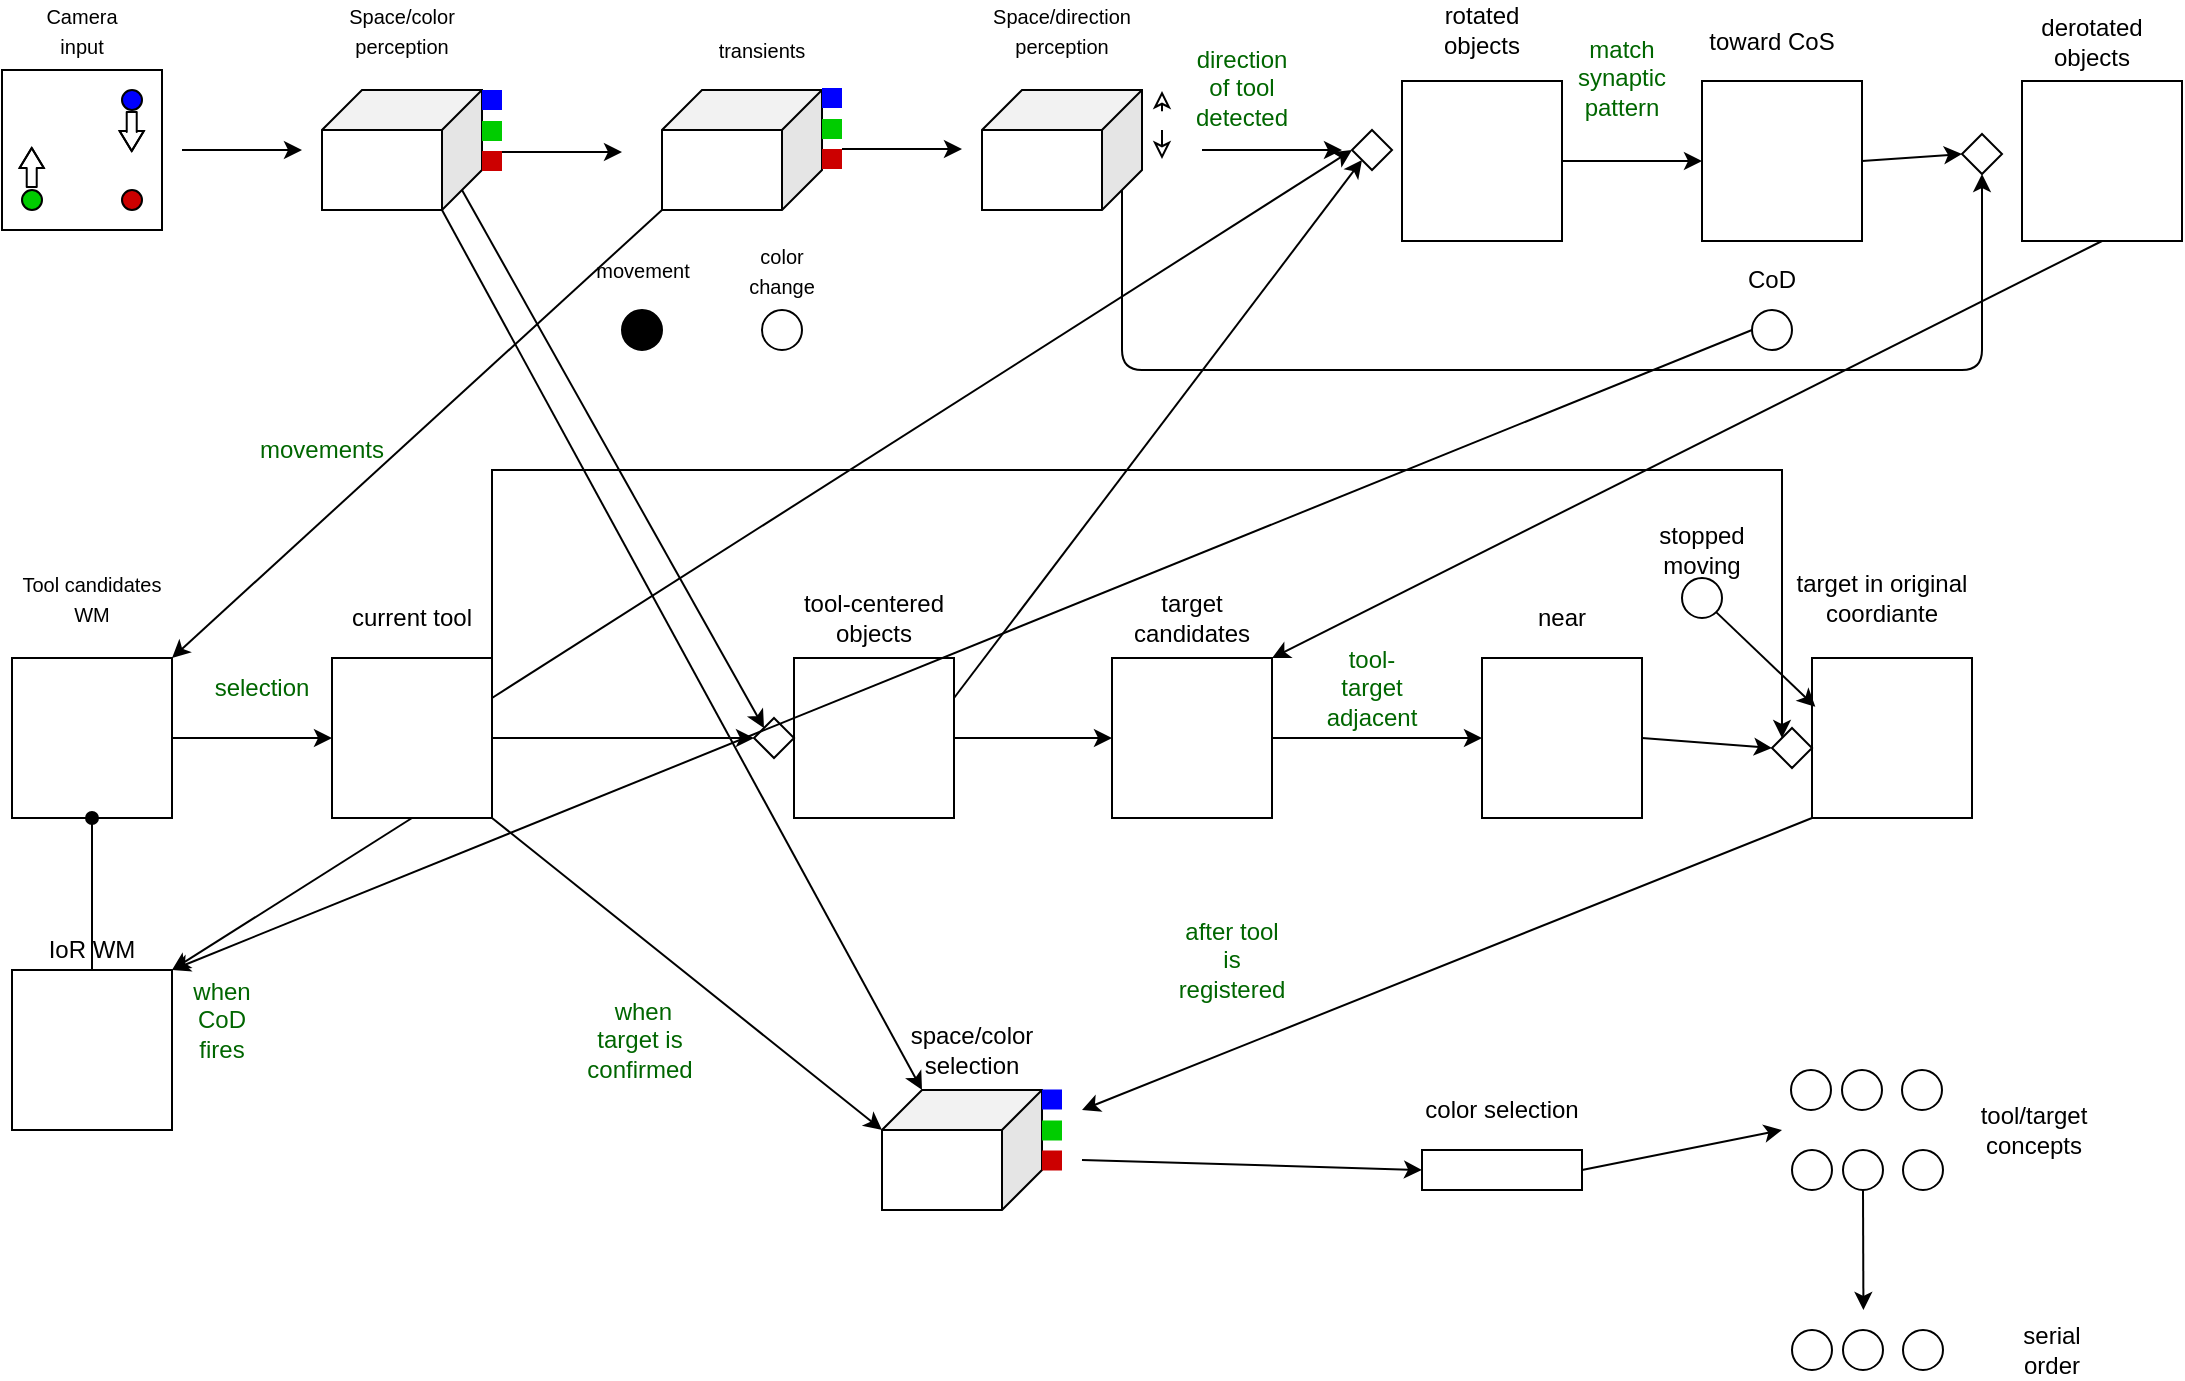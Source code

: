 <mxfile version="15.2.9" type="device"><diagram id="kGm0Wzl591T-LbFNVR5m" name="Page-1"><mxGraphModel dx="939" dy="487" grid="1" gridSize="10" guides="1" tooltips="1" connect="1" arrows="1" fold="1" page="1" pageScale="1" pageWidth="1169" pageHeight="827" math="0" shadow="0"><root><mxCell id="0"/><mxCell id="1" parent="0"/><mxCell id="59VaYfTnH777uR1lZ6-N-1" value="" style="whiteSpace=wrap;html=1;aspect=fixed;" vertex="1" parent="1"><mxGeometry x="30" y="40" width="80" height="80" as="geometry"/></mxCell><mxCell id="59VaYfTnH777uR1lZ6-N-9" value="" style="ellipse;fillColor=#CC0000;strokeColor=#000000;" vertex="1" parent="1"><mxGeometry x="90" y="100" width="10" height="10" as="geometry"/></mxCell><mxCell id="59VaYfTnH777uR1lZ6-N-10" value="" style="ellipse;fillColor=#00CC00;strokeColor=#000000;" vertex="1" parent="1"><mxGeometry x="40" y="100" width="10" height="10" as="geometry"/></mxCell><mxCell id="59VaYfTnH777uR1lZ6-N-11" value="" style="ellipse;fillColor=#0000FF;strokeColor=#000000;" vertex="1" parent="1"><mxGeometry x="90" y="50" width="10" height="10" as="geometry"/></mxCell><mxCell id="59VaYfTnH777uR1lZ6-N-12" value="&lt;font style=&quot;font-size: 10px&quot;&gt;Camera input&lt;/font&gt;" style="text;html=1;strokeColor=none;fillColor=none;align=center;verticalAlign=middle;whiteSpace=wrap;rounded=0;" vertex="1" parent="1"><mxGeometry x="50" y="10" width="40" height="20" as="geometry"/></mxCell><mxCell id="59VaYfTnH777uR1lZ6-N-129" style="edgeStyle=none;rounded=0;orthogonalLoop=1;jettySize=auto;html=1;exitX=0;exitY=0;exitDx=20;exitDy=60;exitPerimeter=0;entryX=0;entryY=0;entryDx=60;entryDy=0;entryPerimeter=0;endArrow=classic;endFill=1;" edge="1" parent="1" source="59VaYfTnH777uR1lZ6-N-15" target="59VaYfTnH777uR1lZ6-N-114"><mxGeometry relative="1" as="geometry"/></mxCell><mxCell id="59VaYfTnH777uR1lZ6-N-151" style="edgeStyle=none;rounded=0;orthogonalLoop=1;jettySize=auto;html=1;exitX=0;exitY=0;exitDx=10;exitDy=50;exitPerimeter=0;entryX=0;entryY=0;entryDx=0;entryDy=0;endArrow=classic;endFill=1;" edge="1" parent="1" source="59VaYfTnH777uR1lZ6-N-15" target="59VaYfTnH777uR1lZ6-N-148"><mxGeometry relative="1" as="geometry"/></mxCell><object label="" id="59VaYfTnH777uR1lZ6-N-15"><mxCell style="shape=cube;whiteSpace=wrap;html=1;boundedLbl=1;backgroundOutline=1;darkOpacity=0.05;darkOpacity2=0.1;fillColor=none;flipH=1;" vertex="1" parent="1"><mxGeometry x="190" y="50" width="80" height="60" as="geometry"/></mxCell></object><mxCell id="59VaYfTnH777uR1lZ6-N-17" value="" style="shape=image;html=1;verticalAlign=top;verticalLabelPosition=bottom;labelBackgroundColor=#ffffff;imageAspect=0;aspect=fixed;image=https://cdn1.iconfinder.com/data/icons/feather-2/24/x-128.png;fillColor=none;" vertex="1" parent="1"><mxGeometry x="250" y="50.5" width="9" height="9" as="geometry"/></mxCell><mxCell id="59VaYfTnH777uR1lZ6-N-18" value="" style="shape=image;html=1;verticalAlign=top;verticalLabelPosition=bottom;labelBackgroundColor=#ffffff;imageAspect=0;aspect=fixed;image=https://cdn1.iconfinder.com/data/icons/feather-2/24/x-128.png;fillColor=none;" vertex="1" parent="1"><mxGeometry x="250" y="91" width="9" height="9" as="geometry"/></mxCell><mxCell id="59VaYfTnH777uR1lZ6-N-19" value="" style="shape=image;html=1;verticalAlign=top;verticalLabelPosition=bottom;labelBackgroundColor=#ffffff;imageAspect=0;aspect=fixed;image=https://cdn1.iconfinder.com/data/icons/feather-2/24/x-128.png;fillColor=none;" vertex="1" parent="1"><mxGeometry x="190" y="81" width="9" height="9" as="geometry"/></mxCell><mxCell id="59VaYfTnH777uR1lZ6-N-20" value="&lt;div&gt;&lt;font style=&quot;font-size: 10px&quot;&gt;Space/color&lt;/font&gt;&lt;/div&gt;&lt;div&gt;&lt;font style=&quot;font-size: 10px&quot;&gt;perception&lt;br&gt;&lt;/font&gt;&lt;/div&gt;" style="text;html=1;strokeColor=none;fillColor=none;align=center;verticalAlign=middle;whiteSpace=wrap;rounded=0;" vertex="1" parent="1"><mxGeometry x="210" y="10" width="40" height="20" as="geometry"/></mxCell><mxCell id="59VaYfTnH777uR1lZ6-N-21" value="" style="endArrow=classic;html=1;" edge="1" parent="1"><mxGeometry width="50" height="50" relative="1" as="geometry"><mxPoint x="120" y="80" as="sourcePoint"/><mxPoint x="180" y="80" as="targetPoint"/></mxGeometry></mxCell><mxCell id="59VaYfTnH777uR1lZ6-N-22" value="" style="endArrow=classic;html=1;" edge="1" parent="1"><mxGeometry width="50" height="50" relative="1" as="geometry"><mxPoint x="280" y="81" as="sourcePoint"/><mxPoint x="340" y="81" as="targetPoint"/></mxGeometry></mxCell><object label="" id="59VaYfTnH777uR1lZ6-N-23"><mxCell style="shape=cube;whiteSpace=wrap;html=1;boundedLbl=1;backgroundOutline=1;darkOpacity=0.05;darkOpacity2=0.1;fillColor=none;flipH=1;" vertex="1" parent="1"><mxGeometry x="360" y="50" width="80" height="60" as="geometry"/></mxCell></object><mxCell id="59VaYfTnH777uR1lZ6-N-24" value="&lt;font style=&quot;font-size: 10px&quot;&gt;transients&lt;/font&gt;" style="text;html=1;strokeColor=none;fillColor=none;align=center;verticalAlign=middle;whiteSpace=wrap;rounded=0;" vertex="1" parent="1"><mxGeometry x="390" y="20" width="40" height="20" as="geometry"/></mxCell><mxCell id="59VaYfTnH777uR1lZ6-N-28" value="" style="shape=flexArrow;endArrow=classic;html=1;endWidth=6.111;endSize=2.983;width=5;" edge="1" parent="1"><mxGeometry width="50" height="50" relative="1" as="geometry"><mxPoint x="44.86" y="99" as="sourcePoint"/><mxPoint x="44.86" y="78.5" as="targetPoint"/><Array as="points"><mxPoint x="44.86" y="89"/></Array></mxGeometry></mxCell><mxCell id="59VaYfTnH777uR1lZ6-N-29" value="" style="shape=flexArrow;endArrow=classic;html=1;endWidth=6.111;endSize=2.983;width=5;" edge="1" parent="1"><mxGeometry width="50" height="50" relative="1" as="geometry"><mxPoint x="94.86" y="60.5" as="sourcePoint"/><mxPoint x="94.86" y="81.0" as="targetPoint"/><Array as="points"><mxPoint x="94.86" y="71"/></Array></mxGeometry></mxCell><mxCell id="59VaYfTnH777uR1lZ6-N-30" value="" style="shape=image;html=1;verticalAlign=top;verticalLabelPosition=bottom;labelBackgroundColor=#ffffff;imageAspect=0;aspect=fixed;image=https://cdn1.iconfinder.com/data/icons/feather-2/24/x-128.png;fillColor=none;" vertex="1" parent="1"><mxGeometry x="421" y="50" width="9" height="9" as="geometry"/></mxCell><mxCell id="59VaYfTnH777uR1lZ6-N-31" value="" style="shape=image;html=1;verticalAlign=top;verticalLabelPosition=bottom;labelBackgroundColor=#ffffff;imageAspect=0;aspect=fixed;image=https://cdn1.iconfinder.com/data/icons/feather-2/24/x-128.png;fillColor=none;" vertex="1" parent="1"><mxGeometry x="360" y="81" width="9" height="9" as="geometry"/></mxCell><mxCell id="59VaYfTnH777uR1lZ6-N-32" value="" style="ellipse;whiteSpace=wrap;html=1;aspect=fixed;fillColor=#000000;" vertex="1" parent="1"><mxGeometry x="340" y="160" width="20" height="20" as="geometry"/></mxCell><mxCell id="59VaYfTnH777uR1lZ6-N-33" value="" style="ellipse;whiteSpace=wrap;html=1;aspect=fixed;fillColor=none;" vertex="1" parent="1"><mxGeometry x="410" y="160" width="20" height="20" as="geometry"/></mxCell><mxCell id="59VaYfTnH777uR1lZ6-N-36" value="&lt;font style=&quot;font-size: 10px&quot;&gt;movement&lt;/font&gt;" style="text;html=1;align=center;verticalAlign=middle;resizable=0;points=[];autosize=1;strokeColor=none;fillColor=none;" vertex="1" parent="1"><mxGeometry x="310" y="130" width="80" height="20" as="geometry"/></mxCell><mxCell id="59VaYfTnH777uR1lZ6-N-37" value="&lt;font style=&quot;font-size: 10px&quot;&gt;color change&lt;br&gt;&lt;/font&gt;" style="text;html=1;strokeColor=none;fillColor=none;align=center;verticalAlign=middle;whiteSpace=wrap;rounded=0;" vertex="1" parent="1"><mxGeometry x="400" y="130" width="40" height="20" as="geometry"/></mxCell><mxCell id="59VaYfTnH777uR1lZ6-N-39" value="" style="endArrow=classic;html=1;" edge="1" parent="1"><mxGeometry width="50" height="50" relative="1" as="geometry"><mxPoint x="450" y="79.5" as="sourcePoint"/><mxPoint x="510" y="79.5" as="targetPoint"/></mxGeometry></mxCell><object label="" id="59VaYfTnH777uR1lZ6-N-40"><mxCell style="shape=cube;whiteSpace=wrap;html=1;boundedLbl=1;backgroundOutline=1;darkOpacity=0.05;darkOpacity2=0.1;fillColor=none;flipH=1;" vertex="1" parent="1"><mxGeometry x="520" y="50" width="80" height="60" as="geometry"/></mxCell></object><mxCell id="59VaYfTnH777uR1lZ6-N-41" value="&lt;div&gt;&lt;font style=&quot;font-size: 10px&quot;&gt;Space/direction&lt;/font&gt;&lt;/div&gt;&lt;div&gt;&lt;font style=&quot;font-size: 10px&quot;&gt;perception&lt;br&gt;&lt;/font&gt;&lt;/div&gt;" style="text;html=1;strokeColor=none;fillColor=none;align=center;verticalAlign=middle;whiteSpace=wrap;rounded=0;" vertex="1" parent="1"><mxGeometry x="540" y="10" width="40" height="20" as="geometry"/></mxCell><mxCell id="59VaYfTnH777uR1lZ6-N-42" value="" style="whiteSpace=wrap;html=1;aspect=fixed;" vertex="1" parent="1"><mxGeometry x="35" y="334" width="80" height="80" as="geometry"/></mxCell><mxCell id="59VaYfTnH777uR1lZ6-N-43" value="" style="shape=image;html=1;verticalAlign=top;verticalLabelPosition=bottom;labelBackgroundColor=#ffffff;imageAspect=0;aspect=fixed;image=https://cdn1.iconfinder.com/data/icons/feather-2/24/x-128.png;fillColor=none;" vertex="1" parent="1"><mxGeometry x="520" y="72" width="9" height="9" as="geometry"/></mxCell><mxCell id="59VaYfTnH777uR1lZ6-N-44" value="" style="shape=image;html=1;verticalAlign=top;verticalLabelPosition=bottom;labelBackgroundColor=#ffffff;imageAspect=0;aspect=fixed;image=https://cdn1.iconfinder.com/data/icons/feather-2/24/x-128.png;fillColor=none;" vertex="1" parent="1"><mxGeometry x="591" y="75.5" width="9" height="9" as="geometry"/></mxCell><mxCell id="59VaYfTnH777uR1lZ6-N-46" value="&lt;font style=&quot;font-size: 10px&quot;&gt;Tool candidates WM&lt;br&gt;&lt;/font&gt;" style="text;html=1;strokeColor=none;fillColor=none;align=center;verticalAlign=middle;whiteSpace=wrap;rounded=0;" vertex="1" parent="1"><mxGeometry x="30" y="294" width="90" height="20" as="geometry"/></mxCell><mxCell id="59VaYfTnH777uR1lZ6-N-47" value="" style="shape=image;html=1;verticalAlign=top;verticalLabelPosition=bottom;labelBackgroundColor=#ffffff;imageAspect=0;aspect=fixed;image=https://cdn1.iconfinder.com/data/icons/feather-2/24/x-128.png;fillColor=none;" vertex="1" parent="1"><mxGeometry x="96" y="344" width="9" height="9" as="geometry"/></mxCell><mxCell id="59VaYfTnH777uR1lZ6-N-48" value="" style="shape=image;html=1;verticalAlign=top;verticalLabelPosition=bottom;labelBackgroundColor=#ffffff;imageAspect=0;aspect=fixed;image=https://cdn1.iconfinder.com/data/icons/feather-2/24/x-128.png;fillColor=none;" vertex="1" parent="1"><mxGeometry x="45" y="394" width="9" height="9" as="geometry"/></mxCell><mxCell id="59VaYfTnH777uR1lZ6-N-159" style="edgeStyle=orthogonalEdgeStyle;rounded=0;orthogonalLoop=1;jettySize=auto;html=1;exitX=1;exitY=0;exitDx=0;exitDy=0;entryX=0;entryY=0;entryDx=0;entryDy=0;endArrow=classic;endFill=1;" edge="1" parent="1" source="59VaYfTnH777uR1lZ6-N-49" target="59VaYfTnH777uR1lZ6-N-156"><mxGeometry relative="1" as="geometry"><Array as="points"><mxPoint x="275" y="240"/><mxPoint x="920" y="240"/></Array></mxGeometry></mxCell><mxCell id="59VaYfTnH777uR1lZ6-N-49" value="" style="whiteSpace=wrap;html=1;aspect=fixed;" vertex="1" parent="1"><mxGeometry x="195" y="334" width="80" height="80" as="geometry"/></mxCell><mxCell id="59VaYfTnH777uR1lZ6-N-50" value="current tool&lt;font style=&quot;font-size: 10px&quot;&gt;&lt;br&gt;&lt;/font&gt;" style="text;html=1;strokeColor=none;fillColor=none;align=center;verticalAlign=middle;whiteSpace=wrap;rounded=0;" vertex="1" parent="1"><mxGeometry x="190" y="304" width="90" height="20" as="geometry"/></mxCell><mxCell id="59VaYfTnH777uR1lZ6-N-51" value="" style="shape=image;html=1;verticalAlign=top;verticalLabelPosition=bottom;labelBackgroundColor=#ffffff;imageAspect=0;aspect=fixed;image=https://cdn1.iconfinder.com/data/icons/feather-2/24/x-128.png;fillColor=none;" vertex="1" parent="1"><mxGeometry x="255" y="344" width="9" height="9" as="geometry"/></mxCell><mxCell id="59VaYfTnH777uR1lZ6-N-76" style="rounded=0;orthogonalLoop=1;jettySize=auto;html=1;exitX=1;exitY=0.25;exitDx=0;exitDy=0;entryX=0;entryY=1;entryDx=0;entryDy=0;" edge="1" parent="1" source="59VaYfTnH777uR1lZ6-N-52" target="59VaYfTnH777uR1lZ6-N-67"><mxGeometry relative="1" as="geometry"/></mxCell><mxCell id="59VaYfTnH777uR1lZ6-N-52" value="" style="whiteSpace=wrap;html=1;aspect=fixed;" vertex="1" parent="1"><mxGeometry x="426" y="334" width="80" height="80" as="geometry"/></mxCell><mxCell id="59VaYfTnH777uR1lZ6-N-53" value="&lt;div&gt;tool-centered&lt;/div&gt;&lt;div&gt;objects&lt;br&gt;&lt;/div&gt;" style="text;html=1;strokeColor=none;fillColor=none;align=center;verticalAlign=middle;whiteSpace=wrap;rounded=0;" vertex="1" parent="1"><mxGeometry x="421" y="304" width="90" height="20" as="geometry"/></mxCell><mxCell id="59VaYfTnH777uR1lZ6-N-55" value="" style="shape=image;html=1;verticalAlign=top;verticalLabelPosition=bottom;labelBackgroundColor=#ffffff;imageAspect=0;aspect=fixed;image=https://cdn1.iconfinder.com/data/icons/feather-2/24/x-128.png;fillColor=none;" vertex="1" parent="1"><mxGeometry x="461.5" y="394" width="9" height="9" as="geometry"/></mxCell><mxCell id="59VaYfTnH777uR1lZ6-N-56" value="" style="whiteSpace=wrap;html=1;aspect=fixed;" vertex="1" parent="1"><mxGeometry x="585" y="334" width="80" height="80" as="geometry"/></mxCell><mxCell id="59VaYfTnH777uR1lZ6-N-57" value="&lt;div&gt;target&lt;/div&gt;&lt;div&gt;candidates&lt;br&gt;&lt;/div&gt;" style="text;html=1;strokeColor=none;fillColor=none;align=center;verticalAlign=middle;whiteSpace=wrap;rounded=0;" vertex="1" parent="1"><mxGeometry x="580" y="304" width="90" height="20" as="geometry"/></mxCell><mxCell id="59VaYfTnH777uR1lZ6-N-58" value="" style="whiteSpace=wrap;html=1;aspect=fixed;" vertex="1" parent="1"><mxGeometry x="730" y="45.5" width="80" height="80" as="geometry"/></mxCell><mxCell id="59VaYfTnH777uR1lZ6-N-59" value="&lt;div&gt;rotated&lt;/div&gt;&lt;div&gt;objects&lt;br&gt;&lt;/div&gt;" style="text;html=1;strokeColor=none;fillColor=none;align=center;verticalAlign=middle;whiteSpace=wrap;rounded=0;" vertex="1" parent="1"><mxGeometry x="725" y="10" width="90" height="20" as="geometry"/></mxCell><mxCell id="59VaYfTnH777uR1lZ6-N-60" value="" style="whiteSpace=wrap;html=1;aspect=fixed;" vertex="1" parent="1"><mxGeometry x="880" y="45.5" width="80" height="80" as="geometry"/></mxCell><mxCell id="59VaYfTnH777uR1lZ6-N-61" value="toward CoS" style="text;html=1;strokeColor=none;fillColor=none;align=center;verticalAlign=middle;whiteSpace=wrap;rounded=0;" vertex="1" parent="1"><mxGeometry x="870" y="15.5" width="90" height="20" as="geometry"/></mxCell><mxCell id="59VaYfTnH777uR1lZ6-N-63" value="" style="ellipse;whiteSpace=wrap;html=1;aspect=fixed;fillColor=none;" vertex="1" parent="1"><mxGeometry x="905" y="160" width="20" height="20" as="geometry"/></mxCell><mxCell id="59VaYfTnH777uR1lZ6-N-64" value="CoD" style="text;html=1;strokeColor=none;fillColor=none;align=center;verticalAlign=middle;whiteSpace=wrap;rounded=0;" vertex="1" parent="1"><mxGeometry x="870" y="134.5" width="90" height="20" as="geometry"/></mxCell><mxCell id="59VaYfTnH777uR1lZ6-N-67" value="" style="rhombus;whiteSpace=wrap;html=1;fillColor=none;" vertex="1" parent="1"><mxGeometry x="705" y="70" width="20" height="20" as="geometry"/></mxCell><mxCell id="59VaYfTnH777uR1lZ6-N-68" value="" style="whiteSpace=wrap;html=1;aspect=fixed;" vertex="1" parent="1"><mxGeometry x="1040" y="45.5" width="80" height="80" as="geometry"/></mxCell><mxCell id="59VaYfTnH777uR1lZ6-N-69" value="&lt;div&gt;derotated&lt;/div&gt;&lt;div&gt;objects&lt;br&gt;&lt;/div&gt;" style="text;html=1;strokeColor=none;fillColor=none;align=center;verticalAlign=middle;whiteSpace=wrap;rounded=0;" vertex="1" parent="1"><mxGeometry x="1030" y="15.5" width="90" height="20" as="geometry"/></mxCell><mxCell id="59VaYfTnH777uR1lZ6-N-70" value="" style="rhombus;whiteSpace=wrap;html=1;fillColor=none;" vertex="1" parent="1"><mxGeometry x="1010" y="72" width="20" height="20" as="geometry"/></mxCell><mxCell id="59VaYfTnH777uR1lZ6-N-71" value="" style="endArrow=classic;html=1;" edge="1" parent="1"><mxGeometry width="50" height="50" relative="1" as="geometry"><mxPoint x="630" y="80" as="sourcePoint"/><mxPoint x="700" y="80" as="targetPoint"/></mxGeometry></mxCell><mxCell id="59VaYfTnH777uR1lZ6-N-75" value="" style="endArrow=classic;html=1;exitX=1;exitY=0.25;exitDx=0;exitDy=0;entryX=0;entryY=0.5;entryDx=0;entryDy=0;" edge="1" parent="1" source="59VaYfTnH777uR1lZ6-N-49" target="59VaYfTnH777uR1lZ6-N-67"><mxGeometry width="50" height="50" relative="1" as="geometry"><mxPoint x="360" y="340" as="sourcePoint"/><mxPoint x="410" y="290" as="targetPoint"/></mxGeometry></mxCell><mxCell id="59VaYfTnH777uR1lZ6-N-77" value="&lt;font color=&quot;#006600&quot;&gt;direction of tool detected&lt;/font&gt;" style="text;html=1;strokeColor=none;fillColor=none;align=center;verticalAlign=middle;whiteSpace=wrap;rounded=0;" vertex="1" parent="1"><mxGeometry x="630" y="39" width="40" height="20" as="geometry"/></mxCell><mxCell id="59VaYfTnH777uR1lZ6-N-79" value="" style="endArrow=classic;html=1;exitX=1;exitY=0.5;exitDx=0;exitDy=0;entryX=0;entryY=0.5;entryDx=0;entryDy=0;" edge="1" parent="1" source="59VaYfTnH777uR1lZ6-N-58" target="59VaYfTnH777uR1lZ6-N-60"><mxGeometry width="50" height="50" relative="1" as="geometry"><mxPoint x="750" y="300" as="sourcePoint"/><mxPoint x="870" y="130" as="targetPoint"/></mxGeometry></mxCell><mxCell id="59VaYfTnH777uR1lZ6-N-80" value="" style="endArrow=classic;html=1;exitX=0;exitY=0;exitDx=10;exitDy=50;exitPerimeter=0;entryX=0.5;entryY=1;entryDx=0;entryDy=0;edgeStyle=orthogonalEdgeStyle;" edge="1" parent="1" source="59VaYfTnH777uR1lZ6-N-40" target="59VaYfTnH777uR1lZ6-N-70"><mxGeometry width="50" height="50" relative="1" as="geometry"><mxPoint x="620" y="160" as="sourcePoint"/><mxPoint x="670" y="110" as="targetPoint"/><Array as="points"><mxPoint x="590" y="190"/><mxPoint x="1020" y="190"/></Array></mxGeometry></mxCell><mxCell id="59VaYfTnH777uR1lZ6-N-81" value="" style="endArrow=classic;html=1;exitX=1;exitY=0.5;exitDx=0;exitDy=0;entryX=0;entryY=0.5;entryDx=0;entryDy=0;" edge="1" parent="1" source="59VaYfTnH777uR1lZ6-N-60" target="59VaYfTnH777uR1lZ6-N-70"><mxGeometry width="50" height="50" relative="1" as="geometry"><mxPoint x="970" y="90" as="sourcePoint"/><mxPoint x="1010" y="110" as="targetPoint"/></mxGeometry></mxCell><mxCell id="59VaYfTnH777uR1lZ6-N-83" value="" style="endArrow=classic;html=1;exitX=0.5;exitY=1;exitDx=0;exitDy=0;entryX=1;entryY=0;entryDx=0;entryDy=0;" edge="1" parent="1" source="59VaYfTnH777uR1lZ6-N-68" target="59VaYfTnH777uR1lZ6-N-56"><mxGeometry width="50" height="50" relative="1" as="geometry"><mxPoint x="1010" y="310" as="sourcePoint"/><mxPoint x="1060" y="260" as="targetPoint"/></mxGeometry></mxCell><mxCell id="59VaYfTnH777uR1lZ6-N-84" value="" style="endArrow=classic;html=1;exitX=1;exitY=0.5;exitDx=0;exitDy=0;entryX=0;entryY=0.5;entryDx=0;entryDy=0;" edge="1" parent="1" source="59VaYfTnH777uR1lZ6-N-42" target="59VaYfTnH777uR1lZ6-N-49"><mxGeometry width="50" height="50" relative="1" as="geometry"><mxPoint x="140" y="420" as="sourcePoint"/><mxPoint x="190" y="370" as="targetPoint"/></mxGeometry></mxCell><mxCell id="59VaYfTnH777uR1lZ6-N-85" value="" style="endArrow=classic;html=1;exitX=1;exitY=0.5;exitDx=0;exitDy=0;entryX=0;entryY=0.5;entryDx=0;entryDy=0;" edge="1" parent="1" source="59VaYfTnH777uR1lZ6-N-49" target="59VaYfTnH777uR1lZ6-N-148"><mxGeometry width="50" height="50" relative="1" as="geometry"><mxPoint x="289" y="373.41" as="sourcePoint"/><mxPoint x="369" y="373.41" as="targetPoint"/></mxGeometry></mxCell><mxCell id="59VaYfTnH777uR1lZ6-N-86" value="" style="endArrow=classic;html=1;exitX=1;exitY=0.5;exitDx=0;exitDy=0;entryX=0;entryY=0.5;entryDx=0;entryDy=0;" edge="1" parent="1" source="59VaYfTnH777uR1lZ6-N-52" target="59VaYfTnH777uR1lZ6-N-56"><mxGeometry width="50" height="50" relative="1" as="geometry"><mxPoint x="610" y="403" as="sourcePoint"/><mxPoint x="761" y="403" as="targetPoint"/></mxGeometry></mxCell><mxCell id="59VaYfTnH777uR1lZ6-N-87" value="&lt;font color=&quot;#006600&quot;&gt;selection&lt;br&gt;&lt;/font&gt;" style="text;html=1;strokeColor=none;fillColor=none;align=center;verticalAlign=middle;whiteSpace=wrap;rounded=0;" vertex="1" parent="1"><mxGeometry x="140" y="344" width="40" height="10" as="geometry"/></mxCell><mxCell id="59VaYfTnH777uR1lZ6-N-88" value="" style="whiteSpace=wrap;html=1;aspect=fixed;" vertex="1" parent="1"><mxGeometry x="770" y="334" width="80" height="80" as="geometry"/></mxCell><mxCell id="59VaYfTnH777uR1lZ6-N-89" value="near" style="text;html=1;strokeColor=none;fillColor=none;align=center;verticalAlign=middle;whiteSpace=wrap;rounded=0;" vertex="1" parent="1"><mxGeometry x="765" y="304" width="90" height="20" as="geometry"/></mxCell><mxCell id="59VaYfTnH777uR1lZ6-N-91" value="" style="endArrow=classic;html=1;exitX=1;exitY=1;exitDx=0;exitDy=0;exitPerimeter=0;entryX=1;entryY=0;entryDx=0;entryDy=0;" edge="1" parent="1" source="59VaYfTnH777uR1lZ6-N-23" target="59VaYfTnH777uR1lZ6-N-42"><mxGeometry width="50" height="50" relative="1" as="geometry"><mxPoint x="210" y="290" as="sourcePoint"/><mxPoint x="260" y="240" as="targetPoint"/></mxGeometry></mxCell><mxCell id="59VaYfTnH777uR1lZ6-N-92" value="&lt;font color=&quot;#006600&quot;&gt;movements&lt;br&gt;&lt;/font&gt;" style="text;html=1;strokeColor=none;fillColor=none;align=center;verticalAlign=middle;whiteSpace=wrap;rounded=0;" vertex="1" parent="1"><mxGeometry x="170" y="220" width="40" height="20" as="geometry"/></mxCell><mxCell id="59VaYfTnH777uR1lZ6-N-93" value="" style="endArrow=classic;html=1;exitX=1;exitY=0.5;exitDx=0;exitDy=0;entryX=0;entryY=0.5;entryDx=0;entryDy=0;" edge="1" parent="1" source="59VaYfTnH777uR1lZ6-N-56" target="59VaYfTnH777uR1lZ6-N-88"><mxGeometry width="50" height="50" relative="1" as="geometry"><mxPoint x="670.0" y="373.66" as="sourcePoint"/><mxPoint x="749" y="373.66" as="targetPoint"/></mxGeometry></mxCell><mxCell id="59VaYfTnH777uR1lZ6-N-94" value="" style="shape=image;html=1;verticalAlign=top;verticalLabelPosition=bottom;labelBackgroundColor=#ffffff;imageAspect=0;aspect=fixed;image=https://cdn1.iconfinder.com/data/icons/feather-2/24/x-128.png;fillColor=none;" vertex="1" parent="1"><mxGeometry x="621" y="395" width="9" height="9" as="geometry"/></mxCell><mxCell id="59VaYfTnH777uR1lZ6-N-95" value="" style="shape=image;html=1;verticalAlign=top;verticalLabelPosition=bottom;labelBackgroundColor=#ffffff;imageAspect=0;aspect=fixed;image=https://cdn1.iconfinder.com/data/icons/feather-2/24/x-128.png;fillColor=none;" vertex="1" parent="1"><mxGeometry x="765" y="50" width="9" height="9" as="geometry"/></mxCell><mxCell id="59VaYfTnH777uR1lZ6-N-96" value="" style="shape=image;html=1;verticalAlign=top;verticalLabelPosition=bottom;labelBackgroundColor=#ffffff;imageAspect=0;aspect=fixed;image=https://cdn1.iconfinder.com/data/icons/feather-2/24/x-128.png;fillColor=none;" vertex="1" parent="1"><mxGeometry x="915.5" y="50" width="9" height="9" as="geometry"/></mxCell><mxCell id="59VaYfTnH777uR1lZ6-N-97" value="&lt;font color=&quot;#006600&quot;&gt;match synaptic pattern&lt;br&gt;&lt;/font&gt;" style="text;html=1;strokeColor=none;fillColor=none;align=center;verticalAlign=middle;whiteSpace=wrap;rounded=0;" vertex="1" parent="1"><mxGeometry x="820" y="39" width="40" height="10" as="geometry"/></mxCell><mxCell id="59VaYfTnH777uR1lZ6-N-98" value="" style="shape=image;html=1;verticalAlign=top;verticalLabelPosition=bottom;labelBackgroundColor=#ffffff;imageAspect=0;aspect=fixed;image=https://cdn1.iconfinder.com/data/icons/feather-2/24/x-128.png;fillColor=none;" vertex="1" parent="1"><mxGeometry x="1081" y="110" width="9" height="9" as="geometry"/></mxCell><mxCell id="59VaYfTnH777uR1lZ6-N-99" value="&lt;font color=&quot;#006600&quot;&gt;tool-target adjacent&lt;br&gt;&lt;/font&gt;" style="text;html=1;strokeColor=none;fillColor=none;align=center;verticalAlign=middle;whiteSpace=wrap;rounded=0;" vertex="1" parent="1"><mxGeometry x="695" y="338.5" width="40" height="20" as="geometry"/></mxCell><mxCell id="59VaYfTnH777uR1lZ6-N-124" style="edgeStyle=none;rounded=0;orthogonalLoop=1;jettySize=auto;html=1;exitX=0;exitY=1;exitDx=0;exitDy=0;endArrow=classic;endFill=1;" edge="1" parent="1" source="59VaYfTnH777uR1lZ6-N-100"><mxGeometry relative="1" as="geometry"><mxPoint x="570" y="560" as="targetPoint"/></mxGeometry></mxCell><mxCell id="59VaYfTnH777uR1lZ6-N-100" value="" style="whiteSpace=wrap;html=1;aspect=fixed;" vertex="1" parent="1"><mxGeometry x="935" y="334" width="80" height="80" as="geometry"/></mxCell><mxCell id="59VaYfTnH777uR1lZ6-N-101" value="target in original coordiante" style="text;html=1;strokeColor=none;fillColor=none;align=center;verticalAlign=middle;whiteSpace=wrap;rounded=0;" vertex="1" parent="1"><mxGeometry x="925" y="294" width="90" height="20" as="geometry"/></mxCell><mxCell id="59VaYfTnH777uR1lZ6-N-102" value="" style="endArrow=classic;html=1;exitX=1;exitY=0.5;exitDx=0;exitDy=0;entryX=0;entryY=0.5;entryDx=0;entryDy=0;" edge="1" parent="1" source="59VaYfTnH777uR1lZ6-N-88" target="59VaYfTnH777uR1lZ6-N-156"><mxGeometry width="50" height="50" relative="1" as="geometry"><mxPoint x="880" y="410" as="sourcePoint"/><mxPoint x="930" y="360" as="targetPoint"/></mxGeometry></mxCell><mxCell id="59VaYfTnH777uR1lZ6-N-106" style="rounded=0;orthogonalLoop=1;jettySize=auto;html=1;exitX=1;exitY=1;exitDx=0;exitDy=0;entryX=0.021;entryY=0.305;entryDx=0;entryDy=0;entryPerimeter=0;" edge="1" parent="1" source="59VaYfTnH777uR1lZ6-N-104" target="59VaYfTnH777uR1lZ6-N-100"><mxGeometry relative="1" as="geometry"/></mxCell><mxCell id="59VaYfTnH777uR1lZ6-N-104" value="" style="ellipse;whiteSpace=wrap;html=1;aspect=fixed;fillColor=none;" vertex="1" parent="1"><mxGeometry x="870" y="294" width="20" height="20" as="geometry"/></mxCell><mxCell id="59VaYfTnH777uR1lZ6-N-105" value="&lt;div&gt;stopped&lt;/div&gt;&lt;div&gt;moving&lt;br&gt;&lt;/div&gt;" style="text;html=1;strokeColor=none;fillColor=none;align=center;verticalAlign=middle;whiteSpace=wrap;rounded=0;" vertex="1" parent="1"><mxGeometry x="860" y="270" width="40" height="20" as="geometry"/></mxCell><mxCell id="59VaYfTnH777uR1lZ6-N-111" value="" style="shape=image;html=1;verticalAlign=top;verticalLabelPosition=bottom;labelBackgroundColor=#ffffff;imageAspect=0;aspect=fixed;image=https://cdn2.iconfinder.com/data/icons/essential-web-5/50/placeholder-dash-dot-disapear-frame-128.png;dashed=1;dashPattern=1 1;strokeColor=#CCCCCC;fillColor=none;" vertex="1" parent="1"><mxGeometry x="805" y="369" width="10" height="10" as="geometry"/></mxCell><mxCell id="59VaYfTnH777uR1lZ6-N-113" value="" style="shape=image;html=1;verticalAlign=top;verticalLabelPosition=bottom;labelBackgroundColor=#ffffff;imageAspect=0;aspect=fixed;image=https://cdn2.iconfinder.com/data/icons/essential-web-5/50/placeholder-dash-dot-disapear-frame-128.png;dashed=1;dashPattern=1 1;strokeColor=#CCCCCC;fillColor=none;" vertex="1" parent="1"><mxGeometry x="1000" y="394" width="10" height="10" as="geometry"/></mxCell><object label="" id="59VaYfTnH777uR1lZ6-N-114"><mxCell style="shape=cube;whiteSpace=wrap;html=1;boundedLbl=1;backgroundOutline=1;darkOpacity=0.05;darkOpacity2=0.1;fillColor=none;flipH=1;" vertex="1" parent="1"><mxGeometry x="470" y="550" width="80" height="60" as="geometry"/></mxCell></object><mxCell id="59VaYfTnH777uR1lZ6-N-115" value="space/color selection" style="text;html=1;strokeColor=none;fillColor=none;align=center;verticalAlign=middle;whiteSpace=wrap;rounded=0;" vertex="1" parent="1"><mxGeometry x="470" y="520" width="90" height="20" as="geometry"/></mxCell><mxCell id="59VaYfTnH777uR1lZ6-N-116" value="" style="whiteSpace=wrap;html=1;aspect=fixed;" vertex="1" parent="1"><mxGeometry x="35" y="490" width="80" height="80" as="geometry"/></mxCell><mxCell id="59VaYfTnH777uR1lZ6-N-117" value="IoR WM" style="text;html=1;strokeColor=none;fillColor=none;align=center;verticalAlign=middle;whiteSpace=wrap;rounded=0;" vertex="1" parent="1"><mxGeometry x="30" y="470" width="90" height="20" as="geometry"/></mxCell><mxCell id="59VaYfTnH777uR1lZ6-N-119" value="" style="endArrow=oval;html=1;exitX=0.5;exitY=1;exitDx=0;exitDy=0;entryX=0.5;entryY=1;entryDx=0;entryDy=0;endFill=1;" edge="1" parent="1" source="59VaYfTnH777uR1lZ6-N-117" target="59VaYfTnH777uR1lZ6-N-42"><mxGeometry width="50" height="50" relative="1" as="geometry"><mxPoint x="220" y="540" as="sourcePoint"/><mxPoint x="270" y="490" as="targetPoint"/></mxGeometry></mxCell><mxCell id="59VaYfTnH777uR1lZ6-N-120" value="" style="endArrow=classic;html=1;exitX=0.5;exitY=1;exitDx=0;exitDy=0;entryX=1;entryY=0;entryDx=0;entryDy=0;" edge="1" parent="1" source="59VaYfTnH777uR1lZ6-N-49" target="59VaYfTnH777uR1lZ6-N-116"><mxGeometry width="50" height="50" relative="1" as="geometry"><mxPoint x="220" y="520" as="sourcePoint"/><mxPoint x="270" y="470" as="targetPoint"/></mxGeometry></mxCell><mxCell id="59VaYfTnH777uR1lZ6-N-121" value="" style="endArrow=classic;html=1;exitX=0;exitY=0.5;exitDx=0;exitDy=0;entryX=1;entryY=0;entryDx=0;entryDy=0;" edge="1" parent="1" source="59VaYfTnH777uR1lZ6-N-63" target="59VaYfTnH777uR1lZ6-N-116"><mxGeometry width="50" height="50" relative="1" as="geometry"><mxPoint x="240" y="570" as="sourcePoint"/><mxPoint x="290" y="520" as="targetPoint"/></mxGeometry></mxCell><mxCell id="59VaYfTnH777uR1lZ6-N-122" value="&lt;font color=&quot;#006600&quot;&gt;when CoD fires&lt;br&gt;&lt;/font&gt;" style="text;html=1;strokeColor=none;fillColor=none;align=center;verticalAlign=middle;whiteSpace=wrap;rounded=0;" vertex="1" parent="1"><mxGeometry x="120" y="510" width="40" height="10" as="geometry"/></mxCell><mxCell id="59VaYfTnH777uR1lZ6-N-123" value="" style="endArrow=classic;html=1;exitX=1;exitY=1;exitDx=0;exitDy=0;entryX=0;entryY=0;entryDx=80;entryDy=20;entryPerimeter=0;" edge="1" parent="1" source="59VaYfTnH777uR1lZ6-N-49" target="59VaYfTnH777uR1lZ6-N-114"><mxGeometry width="50" height="50" relative="1" as="geometry"><mxPoint x="610" y="250" as="sourcePoint"/><mxPoint x="660" y="200" as="targetPoint"/></mxGeometry></mxCell><mxCell id="59VaYfTnH777uR1lZ6-N-125" value="&lt;font color=&quot;#006600&quot;&gt;&amp;nbsp;when target is confirmed&lt;br&gt;&lt;/font&gt;" style="text;html=1;strokeColor=none;fillColor=none;align=center;verticalAlign=middle;whiteSpace=wrap;rounded=0;" vertex="1" parent="1"><mxGeometry x="329" y="520" width="40" height="10" as="geometry"/></mxCell><mxCell id="59VaYfTnH777uR1lZ6-N-128" value="&lt;font color=&quot;#006600&quot;&gt;after tool is registered&lt;br&gt;&lt;/font&gt;" style="text;html=1;strokeColor=none;fillColor=none;align=center;verticalAlign=middle;whiteSpace=wrap;rounded=0;" vertex="1" parent="1"><mxGeometry x="625" y="480" width="40" height="10" as="geometry"/></mxCell><mxCell id="59VaYfTnH777uR1lZ6-N-130" value="" style="shape=image;html=1;verticalAlign=top;verticalLabelPosition=bottom;labelBackgroundColor=#ffffff;imageAspect=0;aspect=fixed;image=https://cdn2.iconfinder.com/data/icons/essential-web-5/50/placeholder-dash-dot-disapear-frame-128.png;dashed=1;dashPattern=1 1;strokeColor=#CCCCCC;fillColor=none;" vertex="1" parent="1"><mxGeometry x="529" y="550" width="10" height="10" as="geometry"/></mxCell><mxCell id="59VaYfTnH777uR1lZ6-N-142" style="edgeStyle=none;rounded=0;orthogonalLoop=1;jettySize=auto;html=1;exitX=1;exitY=0.5;exitDx=0;exitDy=0;endArrow=classic;endFill=1;" edge="1" parent="1" source="59VaYfTnH777uR1lZ6-N-131"><mxGeometry relative="1" as="geometry"><mxPoint x="920" y="570" as="targetPoint"/></mxGeometry></mxCell><mxCell id="59VaYfTnH777uR1lZ6-N-131" value="" style="rounded=0;whiteSpace=wrap;html=1;strokeColor=#000000;fillColor=none;" vertex="1" parent="1"><mxGeometry x="740" y="580" width="80" height="20" as="geometry"/></mxCell><mxCell id="59VaYfTnH777uR1lZ6-N-132" value="color selection" style="text;html=1;strokeColor=none;fillColor=none;align=center;verticalAlign=middle;whiteSpace=wrap;rounded=0;" vertex="1" parent="1"><mxGeometry x="735" y="550" width="90" height="20" as="geometry"/></mxCell><mxCell id="59VaYfTnH777uR1lZ6-N-133" value="" style="endArrow=classic;html=1;entryX=0;entryY=0.5;entryDx=0;entryDy=0;" edge="1" parent="1" target="59VaYfTnH777uR1lZ6-N-131"><mxGeometry width="50" height="50" relative="1" as="geometry"><mxPoint x="570" y="585" as="sourcePoint"/><mxPoint x="670" y="600" as="targetPoint"/></mxGeometry></mxCell><mxCell id="59VaYfTnH777uR1lZ6-N-134" value="" style="ellipse;whiteSpace=wrap;html=1;aspect=fixed;fillColor=none;" vertex="1" parent="1"><mxGeometry x="924.5" y="540" width="20" height="20" as="geometry"/></mxCell><mxCell id="59VaYfTnH777uR1lZ6-N-135" value="" style="ellipse;whiteSpace=wrap;html=1;aspect=fixed;fillColor=none;" vertex="1" parent="1"><mxGeometry x="950" y="540" width="20" height="20" as="geometry"/></mxCell><mxCell id="59VaYfTnH777uR1lZ6-N-136" value="" style="ellipse;whiteSpace=wrap;html=1;aspect=fixed;fillColor=none;" vertex="1" parent="1"><mxGeometry x="980" y="540" width="20" height="20" as="geometry"/></mxCell><mxCell id="59VaYfTnH777uR1lZ6-N-138" value="" style="ellipse;whiteSpace=wrap;html=1;aspect=fixed;fillColor=none;" vertex="1" parent="1"><mxGeometry x="925" y="580" width="20" height="20" as="geometry"/></mxCell><mxCell id="59VaYfTnH777uR1lZ6-N-147" style="edgeStyle=none;rounded=0;orthogonalLoop=1;jettySize=auto;html=1;exitX=0.5;exitY=1;exitDx=0;exitDy=0;endArrow=classic;endFill=1;" edge="1" parent="1" source="59VaYfTnH777uR1lZ6-N-139"><mxGeometry relative="1" as="geometry"><mxPoint x="960.714" y="660" as="targetPoint"/></mxGeometry></mxCell><mxCell id="59VaYfTnH777uR1lZ6-N-139" value="" style="ellipse;whiteSpace=wrap;html=1;aspect=fixed;fillColor=none;" vertex="1" parent="1"><mxGeometry x="950.5" y="580" width="20" height="20" as="geometry"/></mxCell><mxCell id="59VaYfTnH777uR1lZ6-N-140" value="" style="ellipse;whiteSpace=wrap;html=1;aspect=fixed;fillColor=none;" vertex="1" parent="1"><mxGeometry x="980.5" y="580" width="20" height="20" as="geometry"/></mxCell><mxCell id="59VaYfTnH777uR1lZ6-N-141" value="tool/target concepts" style="text;html=1;strokeColor=none;fillColor=none;align=center;verticalAlign=middle;whiteSpace=wrap;rounded=0;" vertex="1" parent="1"><mxGeometry x="1000.5" y="560" width="90" height="20" as="geometry"/></mxCell><mxCell id="59VaYfTnH777uR1lZ6-N-143" value="" style="ellipse;whiteSpace=wrap;html=1;aspect=fixed;fillColor=none;" vertex="1" parent="1"><mxGeometry x="925" y="670" width="20" height="20" as="geometry"/></mxCell><mxCell id="59VaYfTnH777uR1lZ6-N-144" value="" style="ellipse;whiteSpace=wrap;html=1;aspect=fixed;fillColor=none;" vertex="1" parent="1"><mxGeometry x="950.5" y="670" width="20" height="20" as="geometry"/></mxCell><mxCell id="59VaYfTnH777uR1lZ6-N-145" value="" style="ellipse;whiteSpace=wrap;html=1;aspect=fixed;fillColor=none;" vertex="1" parent="1"><mxGeometry x="980.5" y="670" width="20" height="20" as="geometry"/></mxCell><mxCell id="59VaYfTnH777uR1lZ6-N-146" value="&lt;div&gt;serial&lt;/div&gt;&lt;div&gt;order&lt;br&gt;&lt;/div&gt;" style="text;html=1;strokeColor=none;fillColor=none;align=center;verticalAlign=middle;whiteSpace=wrap;rounded=0;" vertex="1" parent="1"><mxGeometry x="1010" y="670" width="90" height="20" as="geometry"/></mxCell><mxCell id="59VaYfTnH777uR1lZ6-N-148" value="" style="rhombus;whiteSpace=wrap;html=1;fillColor=none;" vertex="1" parent="1"><mxGeometry x="406" y="364" width="20" height="20" as="geometry"/></mxCell><mxCell id="59VaYfTnH777uR1lZ6-N-156" value="" style="rhombus;whiteSpace=wrap;html=1;fillColor=none;" vertex="1" parent="1"><mxGeometry x="915" y="369" width="20" height="20" as="geometry"/></mxCell><mxCell id="59VaYfTnH777uR1lZ6-N-160" value="" style="whiteSpace=wrap;html=1;aspect=fixed;strokeColor=none;fillColor=#0000FF;fontStyle=1" vertex="1" parent="1"><mxGeometry x="270" y="50" width="10" height="10" as="geometry"/></mxCell><mxCell id="59VaYfTnH777uR1lZ6-N-161" value="" style="whiteSpace=wrap;html=1;aspect=fixed;strokeColor=none;fillColor=#CC0000;" vertex="1" parent="1"><mxGeometry x="270" y="80.5" width="10" height="10" as="geometry"/></mxCell><mxCell id="59VaYfTnH777uR1lZ6-N-162" value="" style="whiteSpace=wrap;html=1;aspect=fixed;strokeColor=none;fillColor=#00CC00;" vertex="1" parent="1"><mxGeometry x="270" y="65.5" width="10" height="10" as="geometry"/></mxCell><mxCell id="59VaYfTnH777uR1lZ6-N-163" value="" style="whiteSpace=wrap;html=1;aspect=fixed;strokeColor=none;fillColor=#0000FF;fontStyle=1" vertex="1" parent="1"><mxGeometry x="440" y="49" width="10" height="10" as="geometry"/></mxCell><mxCell id="59VaYfTnH777uR1lZ6-N-164" value="" style="whiteSpace=wrap;html=1;aspect=fixed;strokeColor=none;fillColor=#CC0000;" vertex="1" parent="1"><mxGeometry x="440" y="79.5" width="10" height="10" as="geometry"/></mxCell><mxCell id="59VaYfTnH777uR1lZ6-N-165" value="" style="whiteSpace=wrap;html=1;aspect=fixed;strokeColor=none;fillColor=#00CC00;" vertex="1" parent="1"><mxGeometry x="440" y="64.5" width="10" height="10" as="geometry"/></mxCell><mxCell id="59VaYfTnH777uR1lZ6-N-167" value="" style="endArrow=classic;html=1;endFill=0;rounded=0;" edge="1" parent="1"><mxGeometry width="50" height="50" relative="1" as="geometry"><mxPoint x="610" y="60.61" as="sourcePoint"/><mxPoint x="610" y="50.5" as="targetPoint"/><Array as="points"><mxPoint x="610" y="50.5"/></Array></mxGeometry></mxCell><mxCell id="59VaYfTnH777uR1lZ6-N-168" value="" style="endArrow=classic;html=1;endFill=0;rounded=0;" edge="1" parent="1"><mxGeometry width="50" height="50" relative="1" as="geometry"><mxPoint x="610" y="70" as="sourcePoint"/><mxPoint x="610" y="84.5" as="targetPoint"/><Array as="points"><mxPoint x="610" y="84.5"/></Array></mxGeometry></mxCell><mxCell id="59VaYfTnH777uR1lZ6-N-169" value="" style="whiteSpace=wrap;html=1;aspect=fixed;strokeColor=none;fillColor=#0000FF;fontStyle=1" vertex="1" parent="1"><mxGeometry x="550" y="549.75" width="10" height="10" as="geometry"/></mxCell><mxCell id="59VaYfTnH777uR1lZ6-N-170" value="" style="whiteSpace=wrap;html=1;aspect=fixed;strokeColor=none;fillColor=#CC0000;" vertex="1" parent="1"><mxGeometry x="550" y="580.25" width="10" height="10" as="geometry"/></mxCell><mxCell id="59VaYfTnH777uR1lZ6-N-171" value="" style="whiteSpace=wrap;html=1;aspect=fixed;strokeColor=none;fillColor=#00CC00;" vertex="1" parent="1"><mxGeometry x="550" y="565.25" width="10" height="10" as="geometry"/></mxCell></root></mxGraphModel></diagram></mxfile>